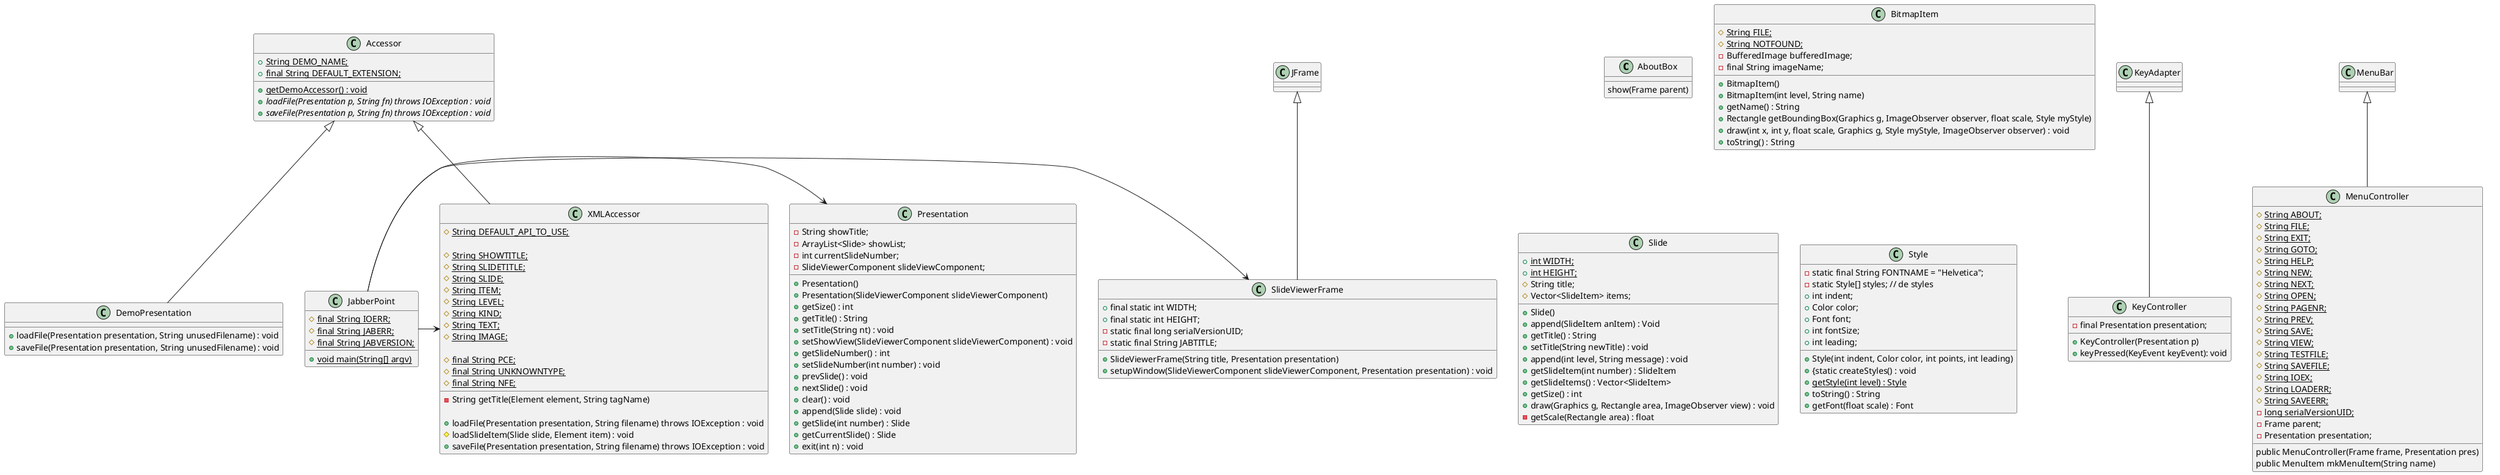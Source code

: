 @startuml
'https://plantuml.com/class-diagram

class AboutBox{
    show(Frame parent)
}

class Accessor{
    + {static} String DEMO_NAME;
    + {static} final String DEFAULT_EXTENSION;
    + {static} getDemoAccessor() : void
    + {abstract} loadFile(Presentation p, String fn) throws IOException : void
    + {abstract} saveFile(Presentation p, String fn) throws IOException : void
}

class BitmapItem{
    # {static} String FILE;
    # {static} String NOTFOUND;
    - BufferedImage bufferedImage;
    - final String imageName;

    + BitmapItem()
    + BitmapItem(int level, String name)
    + getName() : String
    + Rectangle getBoundingBox(Graphics g, ImageObserver observer, float scale, Style myStyle)
    + draw(int x, int y, float scale, Graphics g, Style myStyle, ImageObserver observer) : void
    + toString() : String


}

class DemoPresentation extends Accessor {
    + loadFile(Presentation presentation, String unusedFilename) : void
    + saveFile(Presentation presentation, String unusedFilename) : void
}

class JabberPoint {
    # {static} final String IOERR;
    # {static} final String JABERR;
    # {static} final String JABVERSION;
    + {static} void main(String[] argv)
}

class KeyController extends KeyAdapter {
    - final Presentation presentation;
    + KeyController(Presentation p)
    + keyPressed(KeyEvent keyEvent): void
}

class MenuController extends MenuBar {

    # {static} String ABOUT;
    # {static} String FILE;
    # {static} String EXIT;
    # {static} String GOTO;
    # {static} String HELP;
    # {static} String NEW;
    # {static} String NEXT;
    # {static} String OPEN;
    # {static} String PAGENR;
    # {static} String PREV;
    # {static} String SAVE;
    # {static} String VIEW;
    # {static} String TESTFILE;
    # {static} String SAVEFILE;
    # {static} String IOEX;
    # {static} String LOADERR;
    # {static} String SAVEERR;
    - {static} long serialVersionUID;
    - Frame parent;
    - Presentation presentation;
    public MenuController(Frame frame, Presentation pres)
    public MenuItem mkMenuItem(String name)
}

class Presentation {
    - String showTitle;
    - ArrayList<Slide> showList;
    - int currentSlideNumber;
    - SlideViewerComponent slideViewComponent;

    + Presentation()
    + Presentation(SlideViewerComponent slideViewerComponent)
    + getSize() : int
    + getTitle() : String
    + setTitle(String nt) : void
    + setShowView(SlideViewerComponent slideViewerComponent) : void
    + getSlideNumber() : int
    + setSlideNumber(int number) : void
    + prevSlide() : void
    + nextSlide() : void
    + clear() : void
    + append(Slide slide) : void
    + getSlide(int number) : Slide
    + getCurrentSlide() : Slide
    + exit(int n) : void
}

class Slide {
    + {static} int WIDTH;
    + {static} int HEIGHT;
    # String title;
    # Vector<SlideItem> items;
    + Slide()
    + append(SlideItem anItem) : Void
    + getTitle() : String
    + setTitle(String newTitle) : void
    + append(int level, String message) : void
    + getSlideItem(int number) : SlideItem
    + getSlideItems() : Vector<SlideItem>
    + getSize() : int
    + draw(Graphics g, Rectangle area, ImageObserver view) : void
    - getScale(Rectangle area) : float
}


abstract class SlideItem {
    - int level;

    + SlideItem(int lev)
    + SlideItem()
    + getLevel() : int
    + {abstract} getBoundingBox(Graphics g, ImageObserver observer, float scale, Style style) : Rectangle
    + {abstract} draw(int x, int y, float scale, Graphics g, Style style, ImageObserver observer) : void
}


class SlideViewerComponent extends JComponent {

    - {static} long serialVersionUfID;
    - {static} Color BGCOLOR;
    - {static} Color COLOR;
    - {static} String FONTNAME;
    - {static} int FONTSTYLE;
    - {static} int FONTHEIGHT;
    - {static} int XPOS;
    - {static} int YPOS;
    - Slide slide;
    - Font labelFont;
    - Presentation presentation;
    - JFrame frame;

    + SlideViewerComponent(Presentation presentation, JFrame frame)
    + getPreferredSize() : Dimension
    + update(Presentation presentation, Slide data) : void
    + paintComponent(Graphics g) : void
}

class SlideViewerFrame extends JFrame {
    + final static int WIDTH;
    + final static int HEIGHT;
    - static final long serialVersionUID;
    - static final String JABTITLE;

    + SlideViewerFrame(String title, Presentation presentation)
    + setupWindow(SlideViewerComponent slideViewerComponent, Presentation presentation) : void
}


class Style {
    - static final String FONTNAME = "Helvetica";
    - static Style[] styles; // de styles
    + int indent;
    + Color color;
    + Font font;
    + int fontSize;
    + int leading;

    + Style(int indent, Color color, int points, int leading)
    + {static createStyles() : void
    + {static} getStyle(int level) : Style
    + toString() : String
    + getFont(float scale) : Font
}

class TextItem extends SlideItem {
    - {static} String EMPTY_TEXT;
    - String text;

    + TextItem(int level, String string)
    + TextItem()


    + getText() : String


    + getAttributedString(Style style, float scale) : AttributedString

    + getBoundingBox(Graphics g, ImageObserver observer, float scale, Style myStyle) : Rectangle

    + draw(int x, int y, float scale, Graphics g, Style myStyle, ImageObserver o) : void

    - getLayouts(Graphics g, Style s, float scale) : List<TextLayout>

    + toString() : String
}


class XMLAccessor extends Accessor {
    # {static} String DEFAULT_API_TO_USE;

    # {static} String SHOWTITLE;
    # {static} String SLIDETITLE;
    # {static} String SLIDE;
    # {static} String ITEM;
    # {static} String LEVEL;
    # {static} String KIND;
    # {static} String TEXT;
    # {static} String IMAGE;

    # {static} final String PCE;
    # {static} final String UNKNOWNTYPE;
    # {static} final String NFE;

    - String getTitle(Element element, String tagName)

    + loadFile(Presentation presentation, String filename) throws IOException : void
    # loadSlideItem(Slide slide, Element item) : void
    + saveFile(Presentation presentation, String filename) throws IOException : void
}


JabberPoint -> Presentation
JabberPoint -> XMLAccessor
JabberPoint -> SlideViewerFrame

@enduml